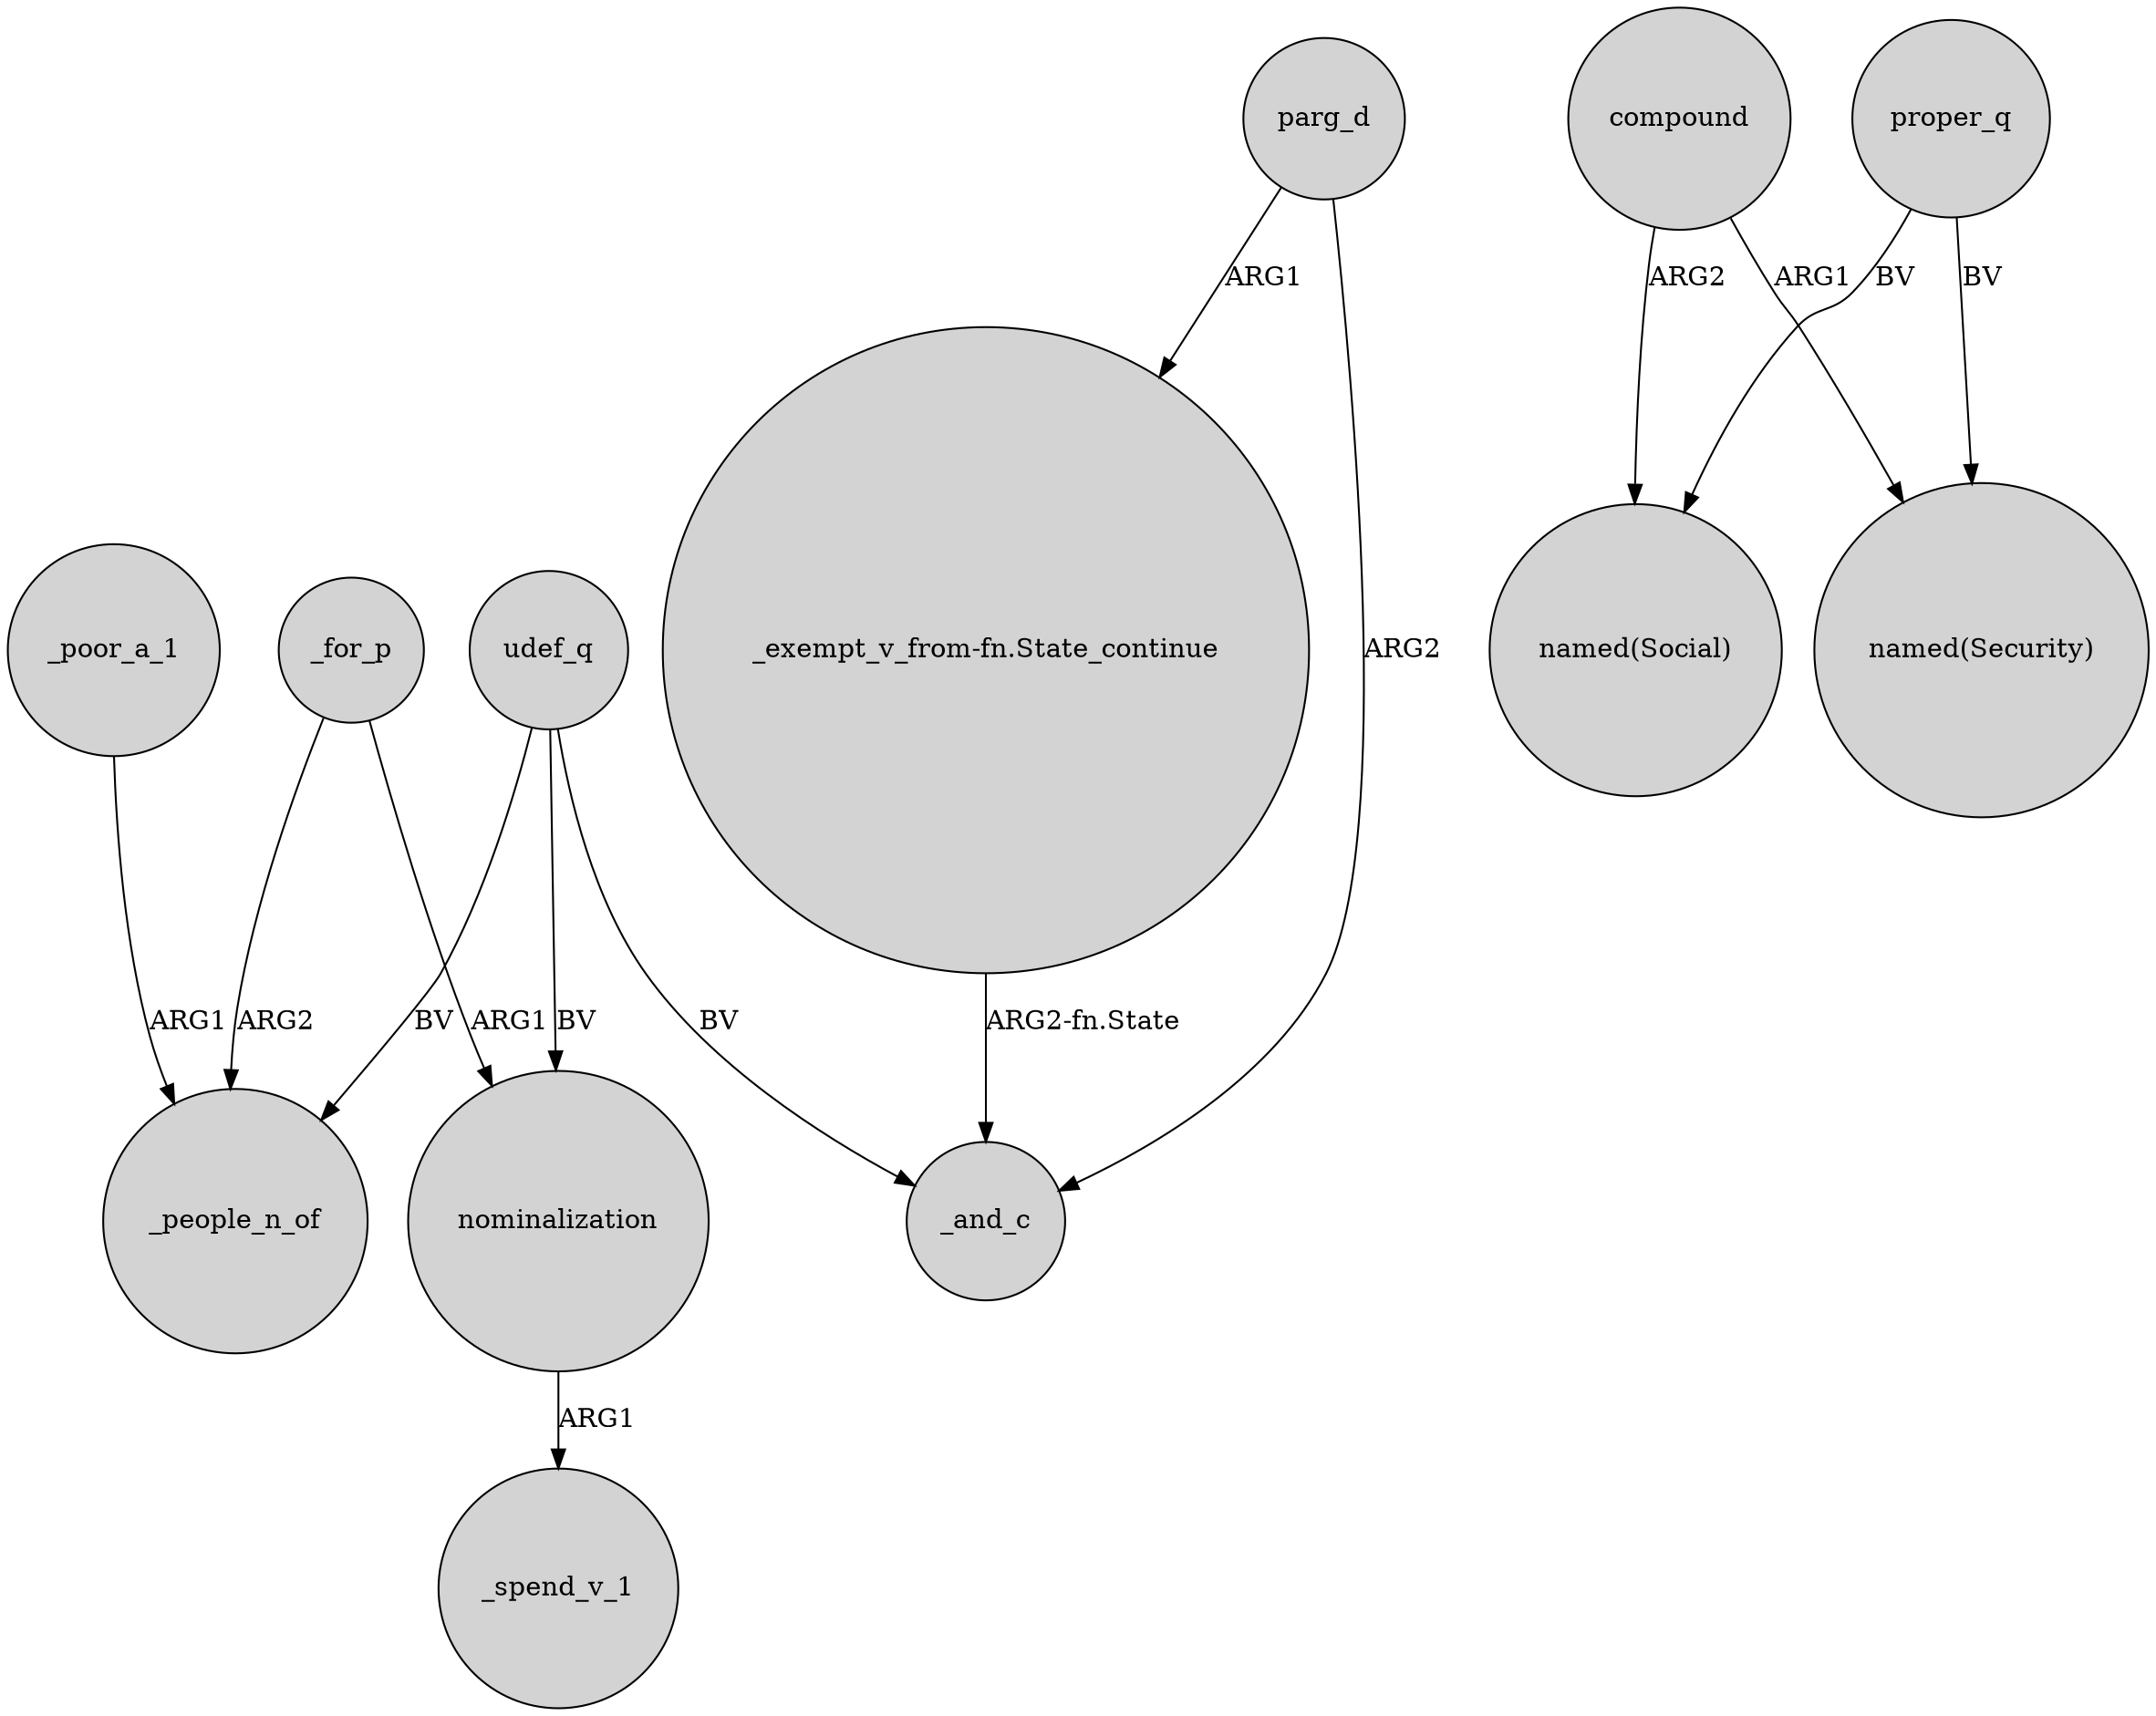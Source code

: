 digraph {
	node [shape=circle style=filled]
	udef_q -> _people_n_of [label=BV]
	"_exempt_v_from-fn.State_continue" -> _and_c [label="ARG2-fn.State"]
	_for_p -> _people_n_of [label=ARG2]
	parg_d -> "_exempt_v_from-fn.State_continue" [label=ARG1]
	_poor_a_1 -> _people_n_of [label=ARG1]
	udef_q -> _and_c [label=BV]
	nominalization -> _spend_v_1 [label=ARG1]
	compound -> "named(Social)" [label=ARG2]
	proper_q -> "named(Security)" [label=BV]
	parg_d -> _and_c [label=ARG2]
	_for_p -> nominalization [label=ARG1]
	compound -> "named(Security)" [label=ARG1]
	udef_q -> nominalization [label=BV]
	proper_q -> "named(Social)" [label=BV]
}

